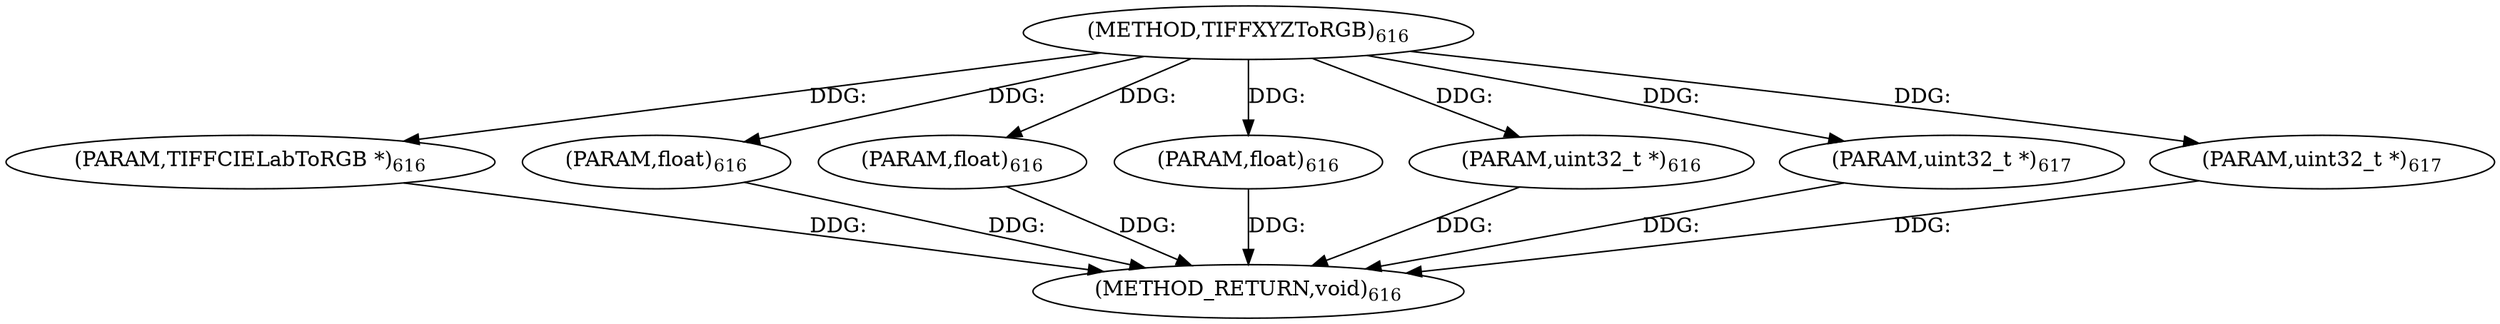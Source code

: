 digraph "TIFFXYZToRGB" {  
"9357" [label = <(METHOD,TIFFXYZToRGB)<SUB>616</SUB>> ]
"9365" [label = <(METHOD_RETURN,void)<SUB>616</SUB>> ]
"9358" [label = <(PARAM,TIFFCIELabToRGB *)<SUB>616</SUB>> ]
"9359" [label = <(PARAM,float)<SUB>616</SUB>> ]
"9360" [label = <(PARAM,float)<SUB>616</SUB>> ]
"9361" [label = <(PARAM,float)<SUB>616</SUB>> ]
"9362" [label = <(PARAM,uint32_t *)<SUB>616</SUB>> ]
"9363" [label = <(PARAM,uint32_t *)<SUB>617</SUB>> ]
"9364" [label = <(PARAM,uint32_t *)<SUB>617</SUB>> ]
  "9358" -> "9365"  [ label = "DDG: "] 
  "9359" -> "9365"  [ label = "DDG: "] 
  "9360" -> "9365"  [ label = "DDG: "] 
  "9361" -> "9365"  [ label = "DDG: "] 
  "9362" -> "9365"  [ label = "DDG: "] 
  "9363" -> "9365"  [ label = "DDG: "] 
  "9364" -> "9365"  [ label = "DDG: "] 
  "9357" -> "9358"  [ label = "DDG: "] 
  "9357" -> "9359"  [ label = "DDG: "] 
  "9357" -> "9360"  [ label = "DDG: "] 
  "9357" -> "9361"  [ label = "DDG: "] 
  "9357" -> "9362"  [ label = "DDG: "] 
  "9357" -> "9363"  [ label = "DDG: "] 
  "9357" -> "9364"  [ label = "DDG: "] 
}
